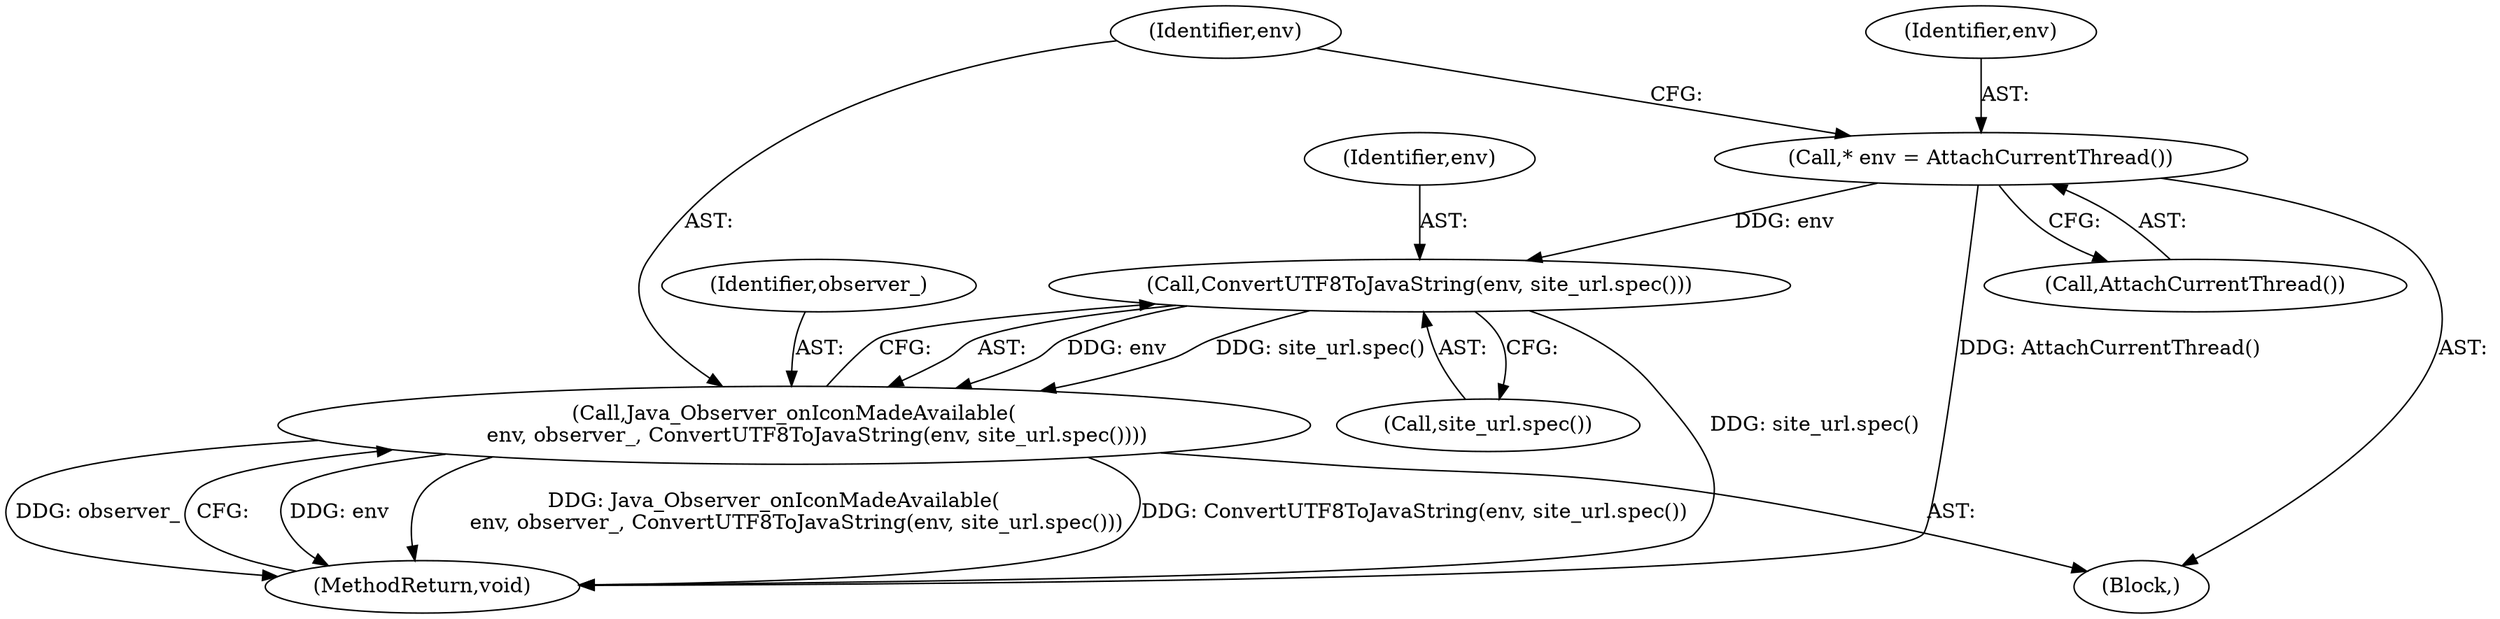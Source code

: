 digraph "0_Chrome_5c6e9372daae557d6857f02888e84363eeff9be9@API" {
"1000104" [label="(Call,* env = AttachCurrentThread())"];
"1000110" [label="(Call,ConvertUTF8ToJavaString(env, site_url.spec()))"];
"1000107" [label="(Call,Java_Observer_onIconMadeAvailable(\n       env, observer_, ConvertUTF8ToJavaString(env, site_url.spec())))"];
"1000112" [label="(Call,site_url.spec())"];
"1000104" [label="(Call,* env = AttachCurrentThread())"];
"1000110" [label="(Call,ConvertUTF8ToJavaString(env, site_url.spec()))"];
"1000105" [label="(Identifier,env)"];
"1000111" [label="(Identifier,env)"];
"1000109" [label="(Identifier,observer_)"];
"1000113" [label="(MethodReturn,void)"];
"1000108" [label="(Identifier,env)"];
"1000106" [label="(Call,AttachCurrentThread())"];
"1000102" [label="(Block,)"];
"1000107" [label="(Call,Java_Observer_onIconMadeAvailable(\n       env, observer_, ConvertUTF8ToJavaString(env, site_url.spec())))"];
"1000104" -> "1000102"  [label="AST: "];
"1000104" -> "1000106"  [label="CFG: "];
"1000105" -> "1000104"  [label="AST: "];
"1000106" -> "1000104"  [label="AST: "];
"1000108" -> "1000104"  [label="CFG: "];
"1000104" -> "1000113"  [label="DDG: AttachCurrentThread()"];
"1000104" -> "1000110"  [label="DDG: env"];
"1000110" -> "1000107"  [label="AST: "];
"1000110" -> "1000112"  [label="CFG: "];
"1000111" -> "1000110"  [label="AST: "];
"1000112" -> "1000110"  [label="AST: "];
"1000107" -> "1000110"  [label="CFG: "];
"1000110" -> "1000113"  [label="DDG: site_url.spec()"];
"1000110" -> "1000107"  [label="DDG: env"];
"1000110" -> "1000107"  [label="DDG: site_url.spec()"];
"1000107" -> "1000102"  [label="AST: "];
"1000108" -> "1000107"  [label="AST: "];
"1000109" -> "1000107"  [label="AST: "];
"1000113" -> "1000107"  [label="CFG: "];
"1000107" -> "1000113"  [label="DDG: env"];
"1000107" -> "1000113"  [label="DDG: Java_Observer_onIconMadeAvailable(\n       env, observer_, ConvertUTF8ToJavaString(env, site_url.spec()))"];
"1000107" -> "1000113"  [label="DDG: ConvertUTF8ToJavaString(env, site_url.spec())"];
"1000107" -> "1000113"  [label="DDG: observer_"];
}
